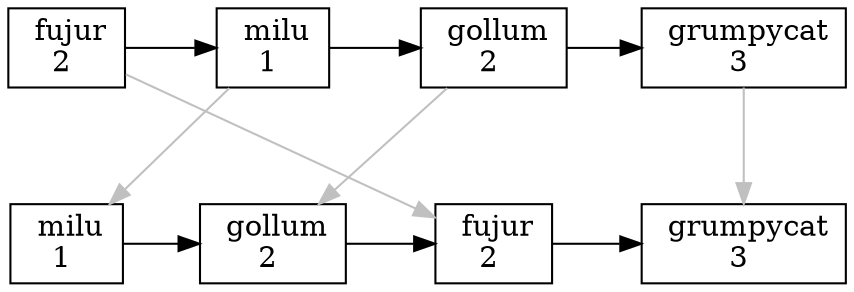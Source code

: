 digraph structs {
    rankdir=LR;
    node [shape=rectangle]

    node11 [label=< fujur<br/>2 >];
    node12 [label=< milu<br/>1 >];
    node13 [label=< gollum<br/>2 >];
    node14 [label=< grumpycat<br/>3 >];

    node21 [label=< milu<br/>1 >];
    node22 [label=< gollum<br/>2 >];
    node23 [label=< fujur<br/>2 >];
    node24 [label=< grumpycat<br/>3 >];
    
    node11 -> node12 -> node13 -> node14 [weight=10]
    node21 -> node22 -> node23 -> node24 [weight=10]
    node11 -> node21 [style=invis constraint=false]

    node11 -> node23 [constraint=false color=grey]
    node12 -> node21 [constraint=false color=grey]
    node13 -> node22 [constraint=false color=grey]
    node14 -> node24 [constraint=false color=grey]
}